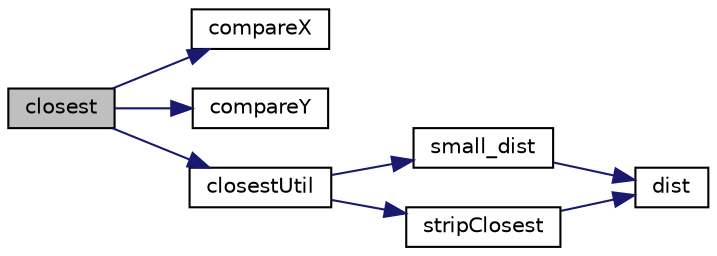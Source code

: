 digraph "closest"
{
  edge [fontname="Helvetica",fontsize="10",labelfontname="Helvetica",labelfontsize="10"];
  node [fontname="Helvetica",fontsize="10",shape=record];
  rankdir="LR";
  Node1 [label="closest",height=0.2,width=0.4,color="black", fillcolor="grey75", style="filled", fontcolor="black"];
  Node1 -> Node2 [color="midnightblue",fontsize="10",style="solid",fontname="Helvetica"];
  Node2 [label="compareX",height=0.2,width=0.4,color="black", fillcolor="white", style="filled",URL="$ClosestPair_8cpp.html#a525d5d1c143aba1f71e6d705cb62760a"];
  Node1 -> Node3 [color="midnightblue",fontsize="10",style="solid",fontname="Helvetica"];
  Node3 [label="compareY",height=0.2,width=0.4,color="black", fillcolor="white", style="filled",URL="$ClosestPair_8cpp.html#a32bf76c194f25bd405c772667da96543"];
  Node1 -> Node4 [color="midnightblue",fontsize="10",style="solid",fontname="Helvetica"];
  Node4 [label="closestUtil",height=0.2,width=0.4,color="black", fillcolor="white", style="filled",URL="$ClosestPair_8cpp.html#a1c20ec65873b12c96bee312d4b226eb3"];
  Node4 -> Node5 [color="midnightblue",fontsize="10",style="solid",fontname="Helvetica"];
  Node5 [label="small_dist",height=0.2,width=0.4,color="black", fillcolor="white", style="filled",URL="$ClosestPair_8cpp.html#a146964a2a60bc7aad744097a83fbea22"];
  Node5 -> Node6 [color="midnightblue",fontsize="10",style="solid",fontname="Helvetica"];
  Node6 [label="dist",height=0.2,width=0.4,color="black", fillcolor="white", style="filled",URL="$ClosestPair_8cpp.html#a0b64710c8f93238fd1c94b878bbd182c"];
  Node4 -> Node7 [color="midnightblue",fontsize="10",style="solid",fontname="Helvetica"];
  Node7 [label="stripClosest",height=0.2,width=0.4,color="black", fillcolor="white", style="filled",URL="$ClosestPair_8cpp.html#a4cd5164639ea4c319b1fad38ab8e29bf"];
  Node7 -> Node6 [color="midnightblue",fontsize="10",style="solid",fontname="Helvetica"];
}
